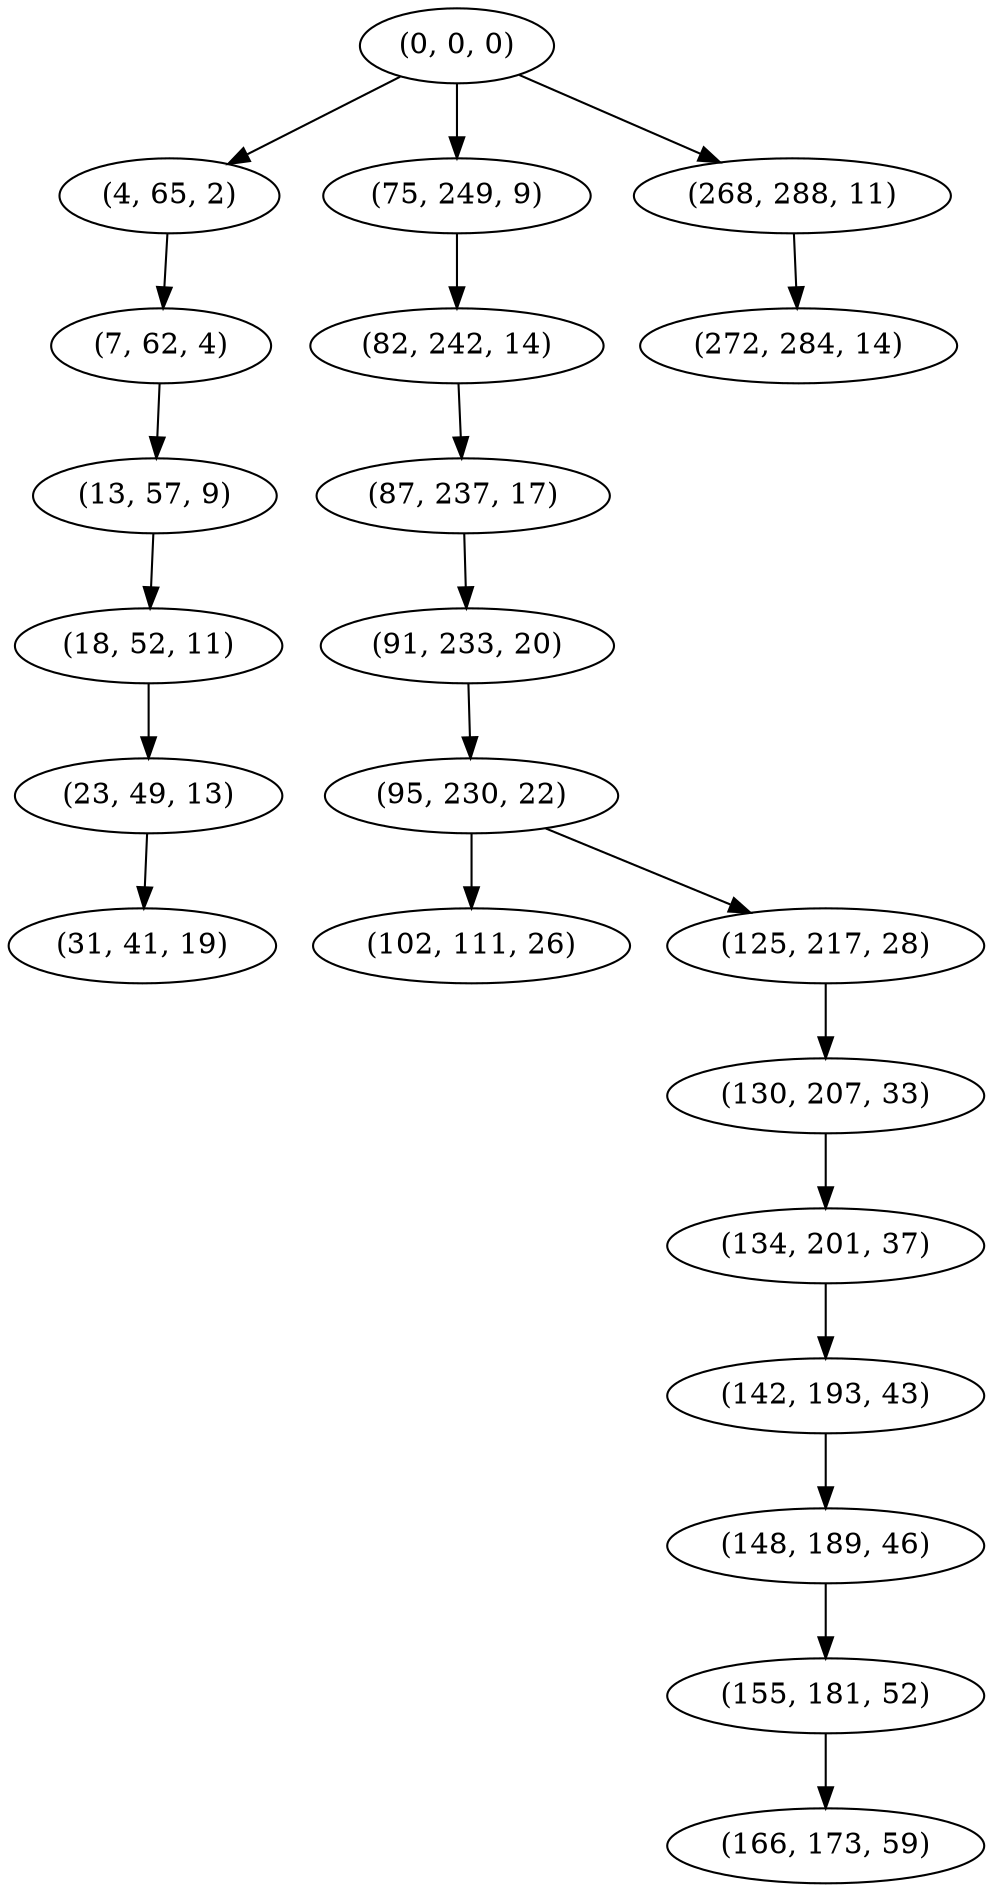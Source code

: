 digraph tree {
    "(0, 0, 0)";
    "(4, 65, 2)";
    "(7, 62, 4)";
    "(13, 57, 9)";
    "(18, 52, 11)";
    "(23, 49, 13)";
    "(31, 41, 19)";
    "(75, 249, 9)";
    "(82, 242, 14)";
    "(87, 237, 17)";
    "(91, 233, 20)";
    "(95, 230, 22)";
    "(102, 111, 26)";
    "(125, 217, 28)";
    "(130, 207, 33)";
    "(134, 201, 37)";
    "(142, 193, 43)";
    "(148, 189, 46)";
    "(155, 181, 52)";
    "(166, 173, 59)";
    "(268, 288, 11)";
    "(272, 284, 14)";
    "(0, 0, 0)" -> "(4, 65, 2)";
    "(0, 0, 0)" -> "(75, 249, 9)";
    "(0, 0, 0)" -> "(268, 288, 11)";
    "(4, 65, 2)" -> "(7, 62, 4)";
    "(7, 62, 4)" -> "(13, 57, 9)";
    "(13, 57, 9)" -> "(18, 52, 11)";
    "(18, 52, 11)" -> "(23, 49, 13)";
    "(23, 49, 13)" -> "(31, 41, 19)";
    "(75, 249, 9)" -> "(82, 242, 14)";
    "(82, 242, 14)" -> "(87, 237, 17)";
    "(87, 237, 17)" -> "(91, 233, 20)";
    "(91, 233, 20)" -> "(95, 230, 22)";
    "(95, 230, 22)" -> "(102, 111, 26)";
    "(95, 230, 22)" -> "(125, 217, 28)";
    "(125, 217, 28)" -> "(130, 207, 33)";
    "(130, 207, 33)" -> "(134, 201, 37)";
    "(134, 201, 37)" -> "(142, 193, 43)";
    "(142, 193, 43)" -> "(148, 189, 46)";
    "(148, 189, 46)" -> "(155, 181, 52)";
    "(155, 181, 52)" -> "(166, 173, 59)";
    "(268, 288, 11)" -> "(272, 284, 14)";
}

